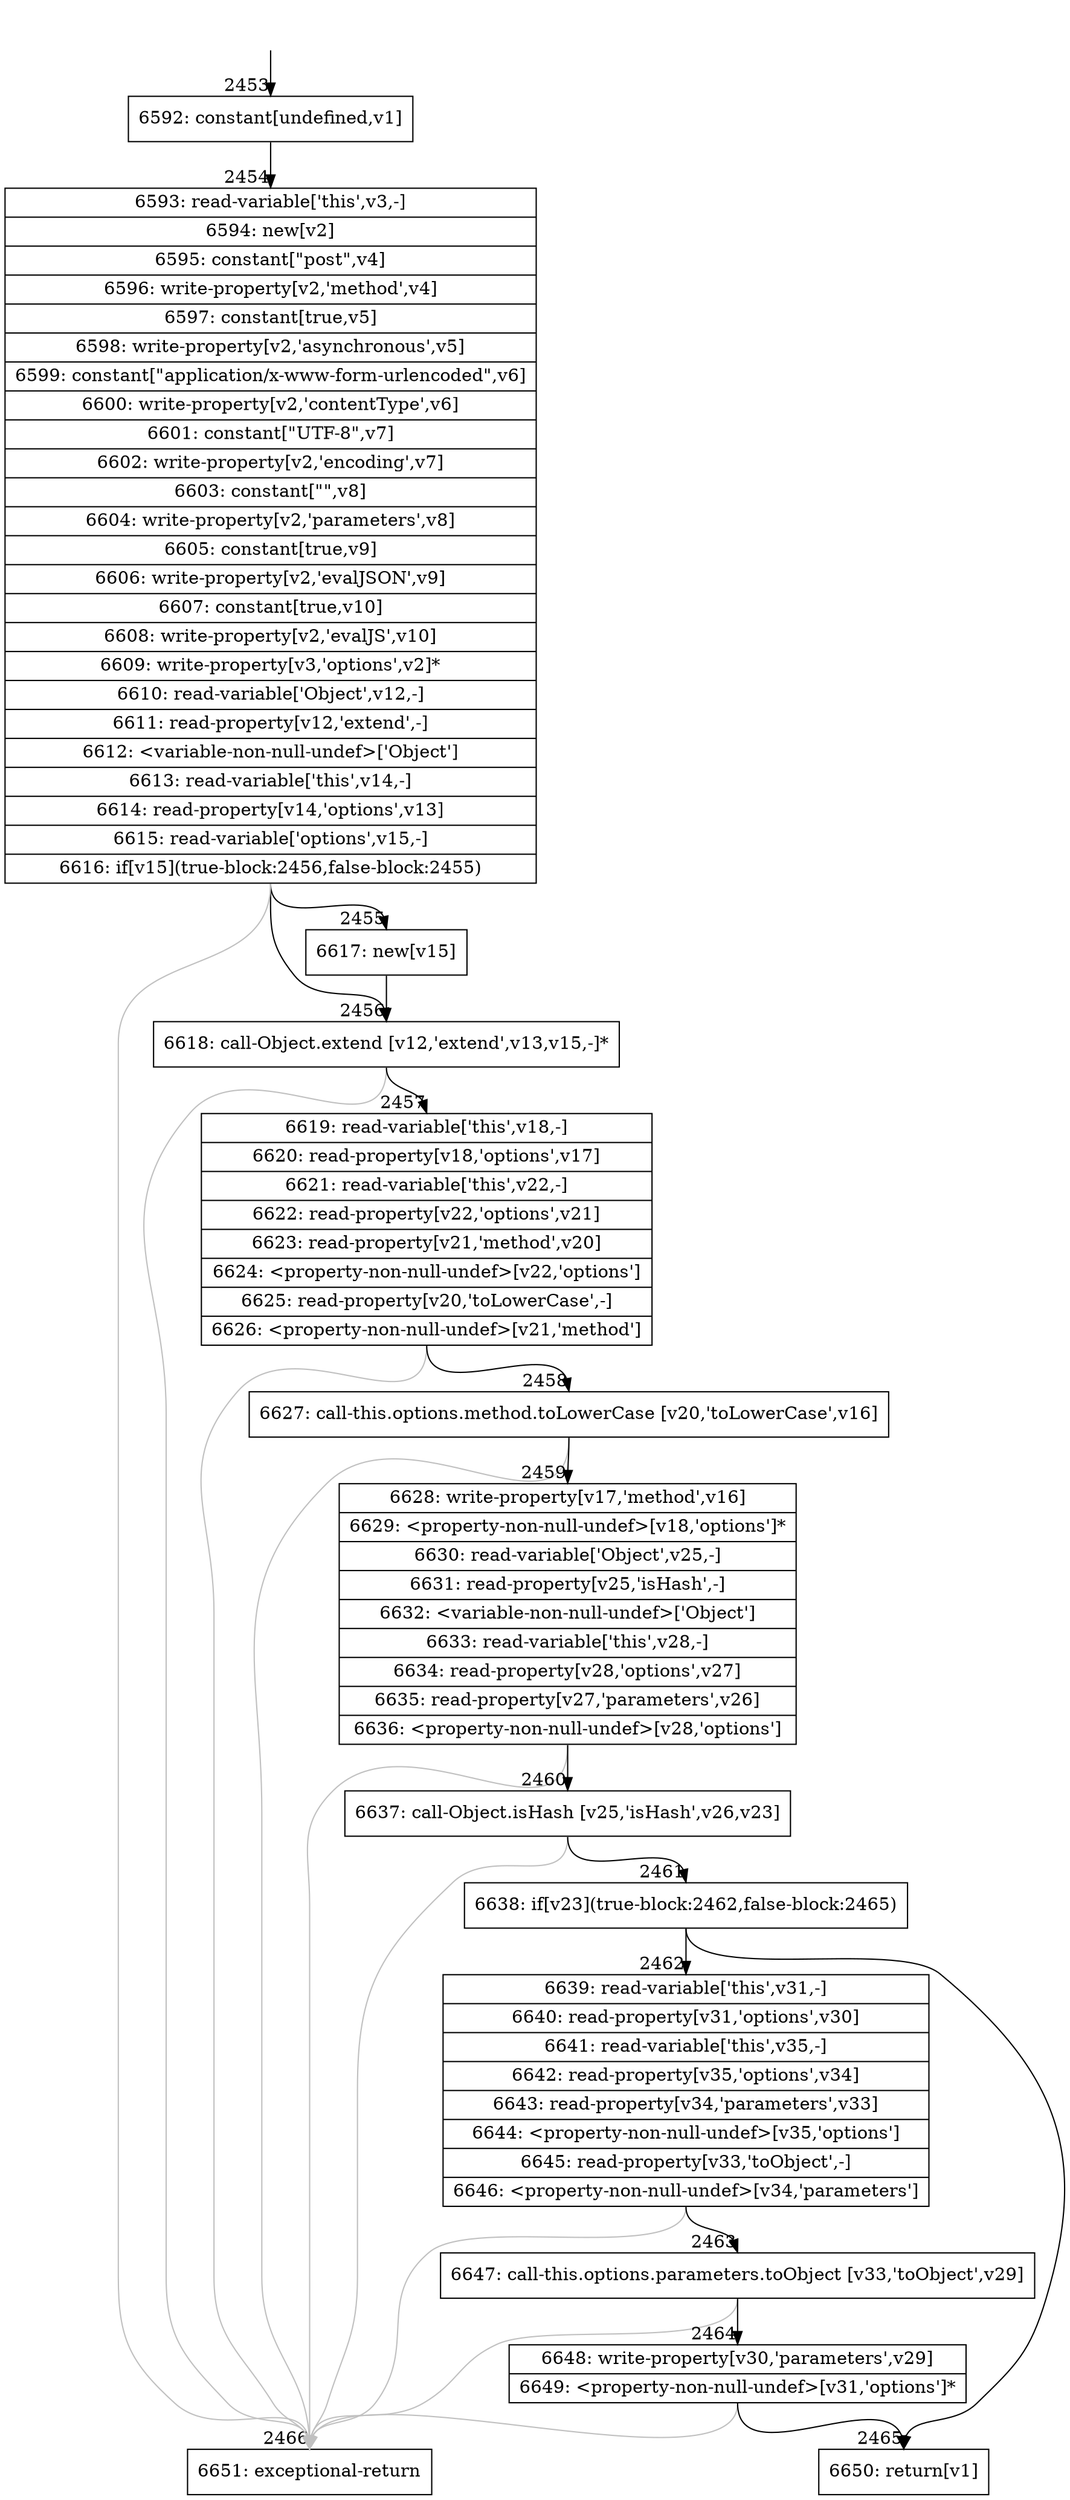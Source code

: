 digraph {
rankdir="TD"
BB_entry231[shape=none,label=""];
BB_entry231 -> BB2453 [tailport=s, headport=n, headlabel="    2453"]
BB2453 [shape=record label="{6592: constant[undefined,v1]}" ] 
BB2453 -> BB2454 [tailport=s, headport=n, headlabel="      2454"]
BB2454 [shape=record label="{6593: read-variable['this',v3,-]|6594: new[v2]|6595: constant[\"post\",v4]|6596: write-property[v2,'method',v4]|6597: constant[true,v5]|6598: write-property[v2,'asynchronous',v5]|6599: constant[\"application/x-www-form-urlencoded\",v6]|6600: write-property[v2,'contentType',v6]|6601: constant[\"UTF-8\",v7]|6602: write-property[v2,'encoding',v7]|6603: constant[\"\",v8]|6604: write-property[v2,'parameters',v8]|6605: constant[true,v9]|6606: write-property[v2,'evalJSON',v9]|6607: constant[true,v10]|6608: write-property[v2,'evalJS',v10]|6609: write-property[v3,'options',v2]*|6610: read-variable['Object',v12,-]|6611: read-property[v12,'extend',-]|6612: \<variable-non-null-undef\>['Object']|6613: read-variable['this',v14,-]|6614: read-property[v14,'options',v13]|6615: read-variable['options',v15,-]|6616: if[v15](true-block:2456,false-block:2455)}" ] 
BB2454 -> BB2456 [tailport=s, headport=n, headlabel="      2456"]
BB2454 -> BB2455 [tailport=s, headport=n, headlabel="      2455"]
BB2454 -> BB2466 [tailport=s, headport=n, color=gray, headlabel="      2466"]
BB2455 [shape=record label="{6617: new[v15]}" ] 
BB2455 -> BB2456 [tailport=s, headport=n]
BB2456 [shape=record label="{6618: call-Object.extend [v12,'extend',v13,v15,-]*}" ] 
BB2456 -> BB2457 [tailport=s, headport=n, headlabel="      2457"]
BB2456 -> BB2466 [tailport=s, headport=n, color=gray]
BB2457 [shape=record label="{6619: read-variable['this',v18,-]|6620: read-property[v18,'options',v17]|6621: read-variable['this',v22,-]|6622: read-property[v22,'options',v21]|6623: read-property[v21,'method',v20]|6624: \<property-non-null-undef\>[v22,'options']|6625: read-property[v20,'toLowerCase',-]|6626: \<property-non-null-undef\>[v21,'method']}" ] 
BB2457 -> BB2458 [tailport=s, headport=n, headlabel="      2458"]
BB2457 -> BB2466 [tailport=s, headport=n, color=gray]
BB2458 [shape=record label="{6627: call-this.options.method.toLowerCase [v20,'toLowerCase',v16]}" ] 
BB2458 -> BB2459 [tailport=s, headport=n, headlabel="      2459"]
BB2458 -> BB2466 [tailport=s, headport=n, color=gray]
BB2459 [shape=record label="{6628: write-property[v17,'method',v16]|6629: \<property-non-null-undef\>[v18,'options']*|6630: read-variable['Object',v25,-]|6631: read-property[v25,'isHash',-]|6632: \<variable-non-null-undef\>['Object']|6633: read-variable['this',v28,-]|6634: read-property[v28,'options',v27]|6635: read-property[v27,'parameters',v26]|6636: \<property-non-null-undef\>[v28,'options']}" ] 
BB2459 -> BB2460 [tailport=s, headport=n, headlabel="      2460"]
BB2459 -> BB2466 [tailport=s, headport=n, color=gray]
BB2460 [shape=record label="{6637: call-Object.isHash [v25,'isHash',v26,v23]}" ] 
BB2460 -> BB2461 [tailport=s, headport=n, headlabel="      2461"]
BB2460 -> BB2466 [tailport=s, headport=n, color=gray]
BB2461 [shape=record label="{6638: if[v23](true-block:2462,false-block:2465)}" ] 
BB2461 -> BB2462 [tailport=s, headport=n, headlabel="      2462"]
BB2461 -> BB2465 [tailport=s, headport=n, headlabel="      2465"]
BB2462 [shape=record label="{6639: read-variable['this',v31,-]|6640: read-property[v31,'options',v30]|6641: read-variable['this',v35,-]|6642: read-property[v35,'options',v34]|6643: read-property[v34,'parameters',v33]|6644: \<property-non-null-undef\>[v35,'options']|6645: read-property[v33,'toObject',-]|6646: \<property-non-null-undef\>[v34,'parameters']}" ] 
BB2462 -> BB2463 [tailport=s, headport=n, headlabel="      2463"]
BB2462 -> BB2466 [tailport=s, headport=n, color=gray]
BB2463 [shape=record label="{6647: call-this.options.parameters.toObject [v33,'toObject',v29]}" ] 
BB2463 -> BB2464 [tailport=s, headport=n, headlabel="      2464"]
BB2463 -> BB2466 [tailport=s, headport=n, color=gray]
BB2464 [shape=record label="{6648: write-property[v30,'parameters',v29]|6649: \<property-non-null-undef\>[v31,'options']*}" ] 
BB2464 -> BB2465 [tailport=s, headport=n]
BB2464 -> BB2466 [tailport=s, headport=n, color=gray]
BB2465 [shape=record label="{6650: return[v1]}" ] 
BB2466 [shape=record label="{6651: exceptional-return}" ] 
//#$~ 1703
}
